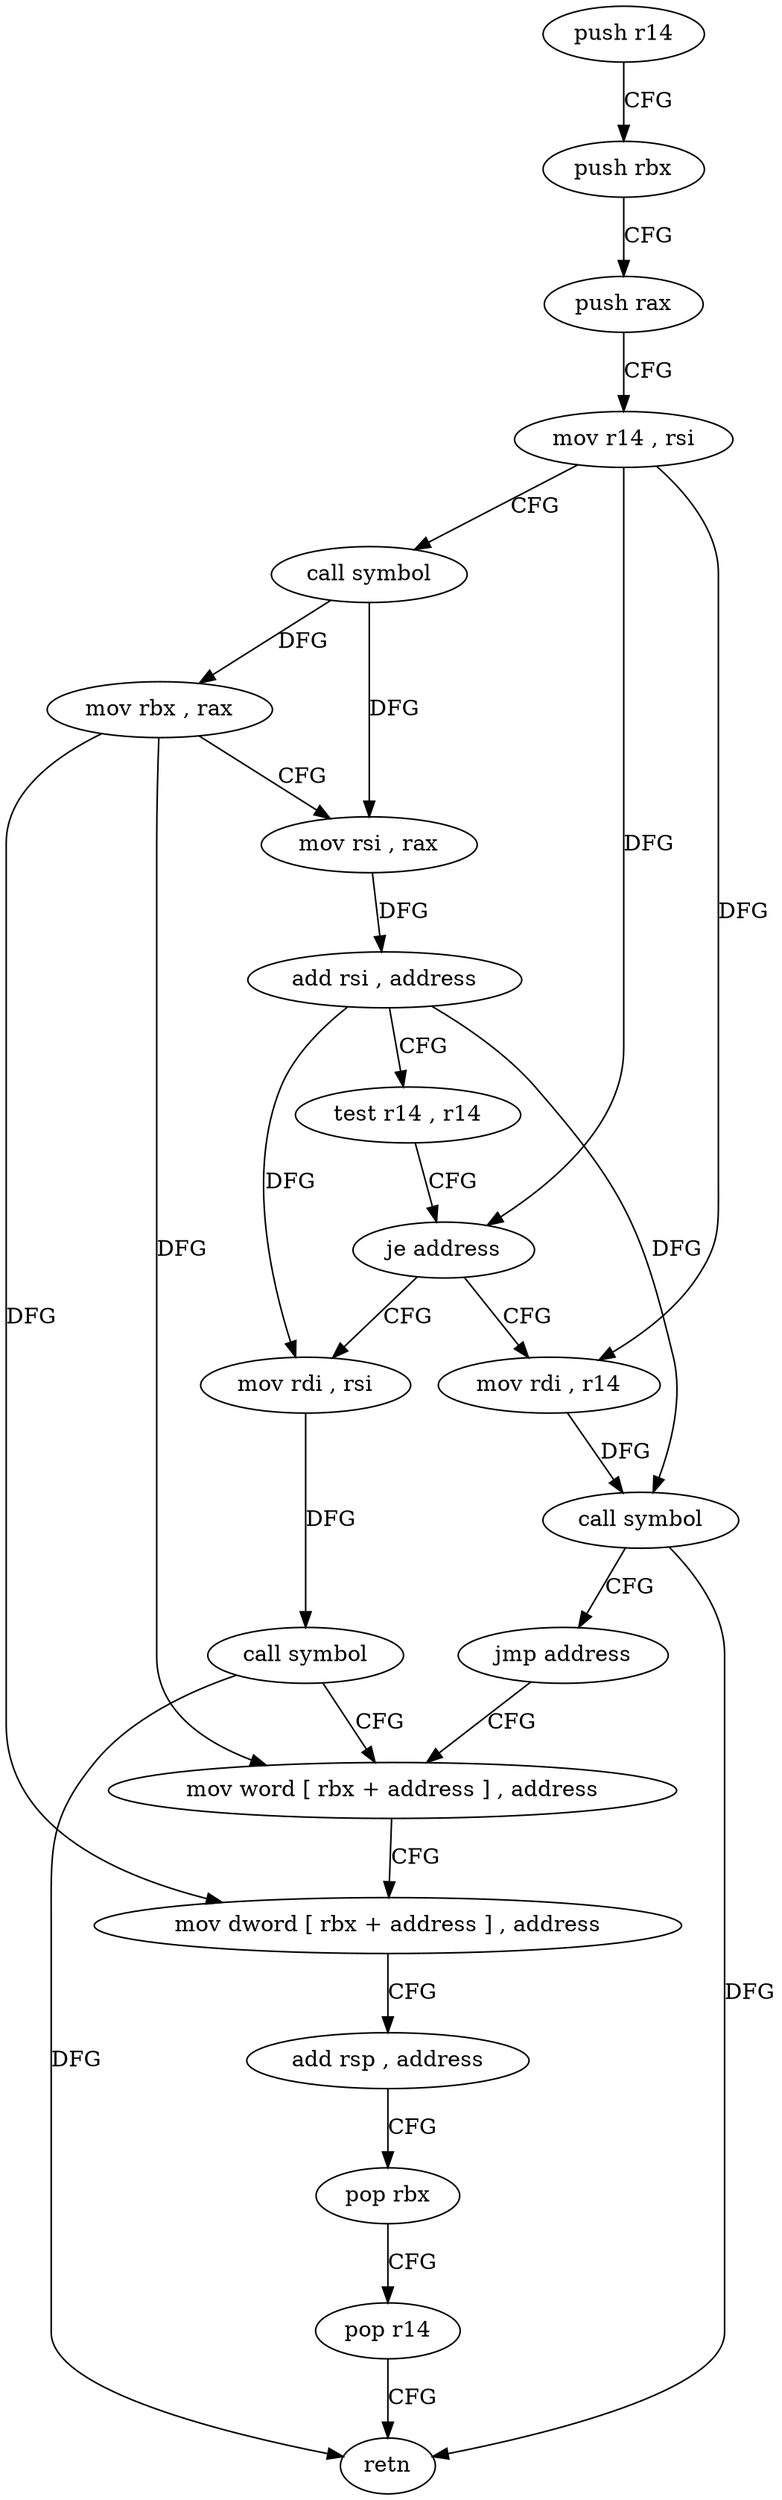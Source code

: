 digraph "func" {
"4248640" [label = "push r14" ]
"4248642" [label = "push rbx" ]
"4248643" [label = "push rax" ]
"4248644" [label = "mov r14 , rsi" ]
"4248647" [label = "call symbol" ]
"4248652" [label = "mov rbx , rax" ]
"4248655" [label = "mov rsi , rax" ]
"4248658" [label = "add rsi , address" ]
"4248662" [label = "test r14 , r14" ]
"4248665" [label = "je address" ]
"4248677" [label = "mov rdi , rsi" ]
"4248667" [label = "mov rdi , r14" ]
"4248680" [label = "call symbol" ]
"4248685" [label = "mov word [ rbx + address ] , address" ]
"4248670" [label = "call symbol" ]
"4248675" [label = "jmp address" ]
"4248691" [label = "mov dword [ rbx + address ] , address" ]
"4248698" [label = "add rsp , address" ]
"4248702" [label = "pop rbx" ]
"4248703" [label = "pop r14" ]
"4248705" [label = "retn" ]
"4248640" -> "4248642" [ label = "CFG" ]
"4248642" -> "4248643" [ label = "CFG" ]
"4248643" -> "4248644" [ label = "CFG" ]
"4248644" -> "4248647" [ label = "CFG" ]
"4248644" -> "4248665" [ label = "DFG" ]
"4248644" -> "4248667" [ label = "DFG" ]
"4248647" -> "4248652" [ label = "DFG" ]
"4248647" -> "4248655" [ label = "DFG" ]
"4248652" -> "4248655" [ label = "CFG" ]
"4248652" -> "4248685" [ label = "DFG" ]
"4248652" -> "4248691" [ label = "DFG" ]
"4248655" -> "4248658" [ label = "DFG" ]
"4248658" -> "4248662" [ label = "CFG" ]
"4248658" -> "4248677" [ label = "DFG" ]
"4248658" -> "4248670" [ label = "DFG" ]
"4248662" -> "4248665" [ label = "CFG" ]
"4248665" -> "4248677" [ label = "CFG" ]
"4248665" -> "4248667" [ label = "CFG" ]
"4248677" -> "4248680" [ label = "DFG" ]
"4248667" -> "4248670" [ label = "DFG" ]
"4248680" -> "4248685" [ label = "CFG" ]
"4248680" -> "4248705" [ label = "DFG" ]
"4248685" -> "4248691" [ label = "CFG" ]
"4248670" -> "4248675" [ label = "CFG" ]
"4248670" -> "4248705" [ label = "DFG" ]
"4248675" -> "4248685" [ label = "CFG" ]
"4248691" -> "4248698" [ label = "CFG" ]
"4248698" -> "4248702" [ label = "CFG" ]
"4248702" -> "4248703" [ label = "CFG" ]
"4248703" -> "4248705" [ label = "CFG" ]
}
